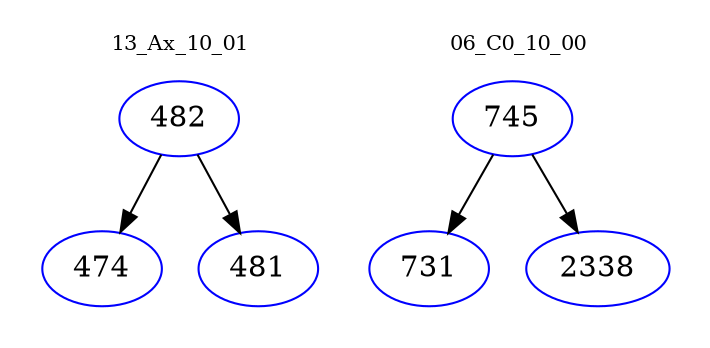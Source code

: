 digraph{
subgraph cluster_0 {
color = white
label = "13_Ax_10_01";
fontsize=10;
T0_482 [label="482", color="blue"]
T0_482 -> T0_474 [color="black"]
T0_474 [label="474", color="blue"]
T0_482 -> T0_481 [color="black"]
T0_481 [label="481", color="blue"]
}
subgraph cluster_1 {
color = white
label = "06_C0_10_00";
fontsize=10;
T1_745 [label="745", color="blue"]
T1_745 -> T1_731 [color="black"]
T1_731 [label="731", color="blue"]
T1_745 -> T1_2338 [color="black"]
T1_2338 [label="2338", color="blue"]
}
}
